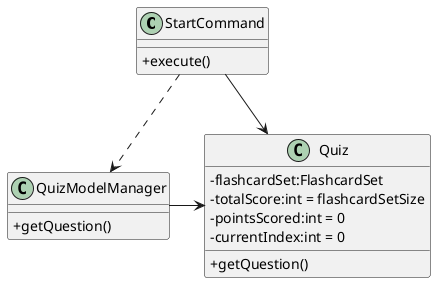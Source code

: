 @startuml
skinparam classAttributeIconSize 0

Class StartCommand {
 + execute()
}

class QuizModelManager {
+getQuestion()
}

class Quiz {
-flashcardSet:FlashcardSet
-totalScore:int = flashcardSetSize
-pointsScored:int = 0
-currentIndex:int = 0
+getQuestion()
}

QuizModelManager -> Quiz
StartCommand --> Quiz
StartCommand .> QuizModelManager
@enduml